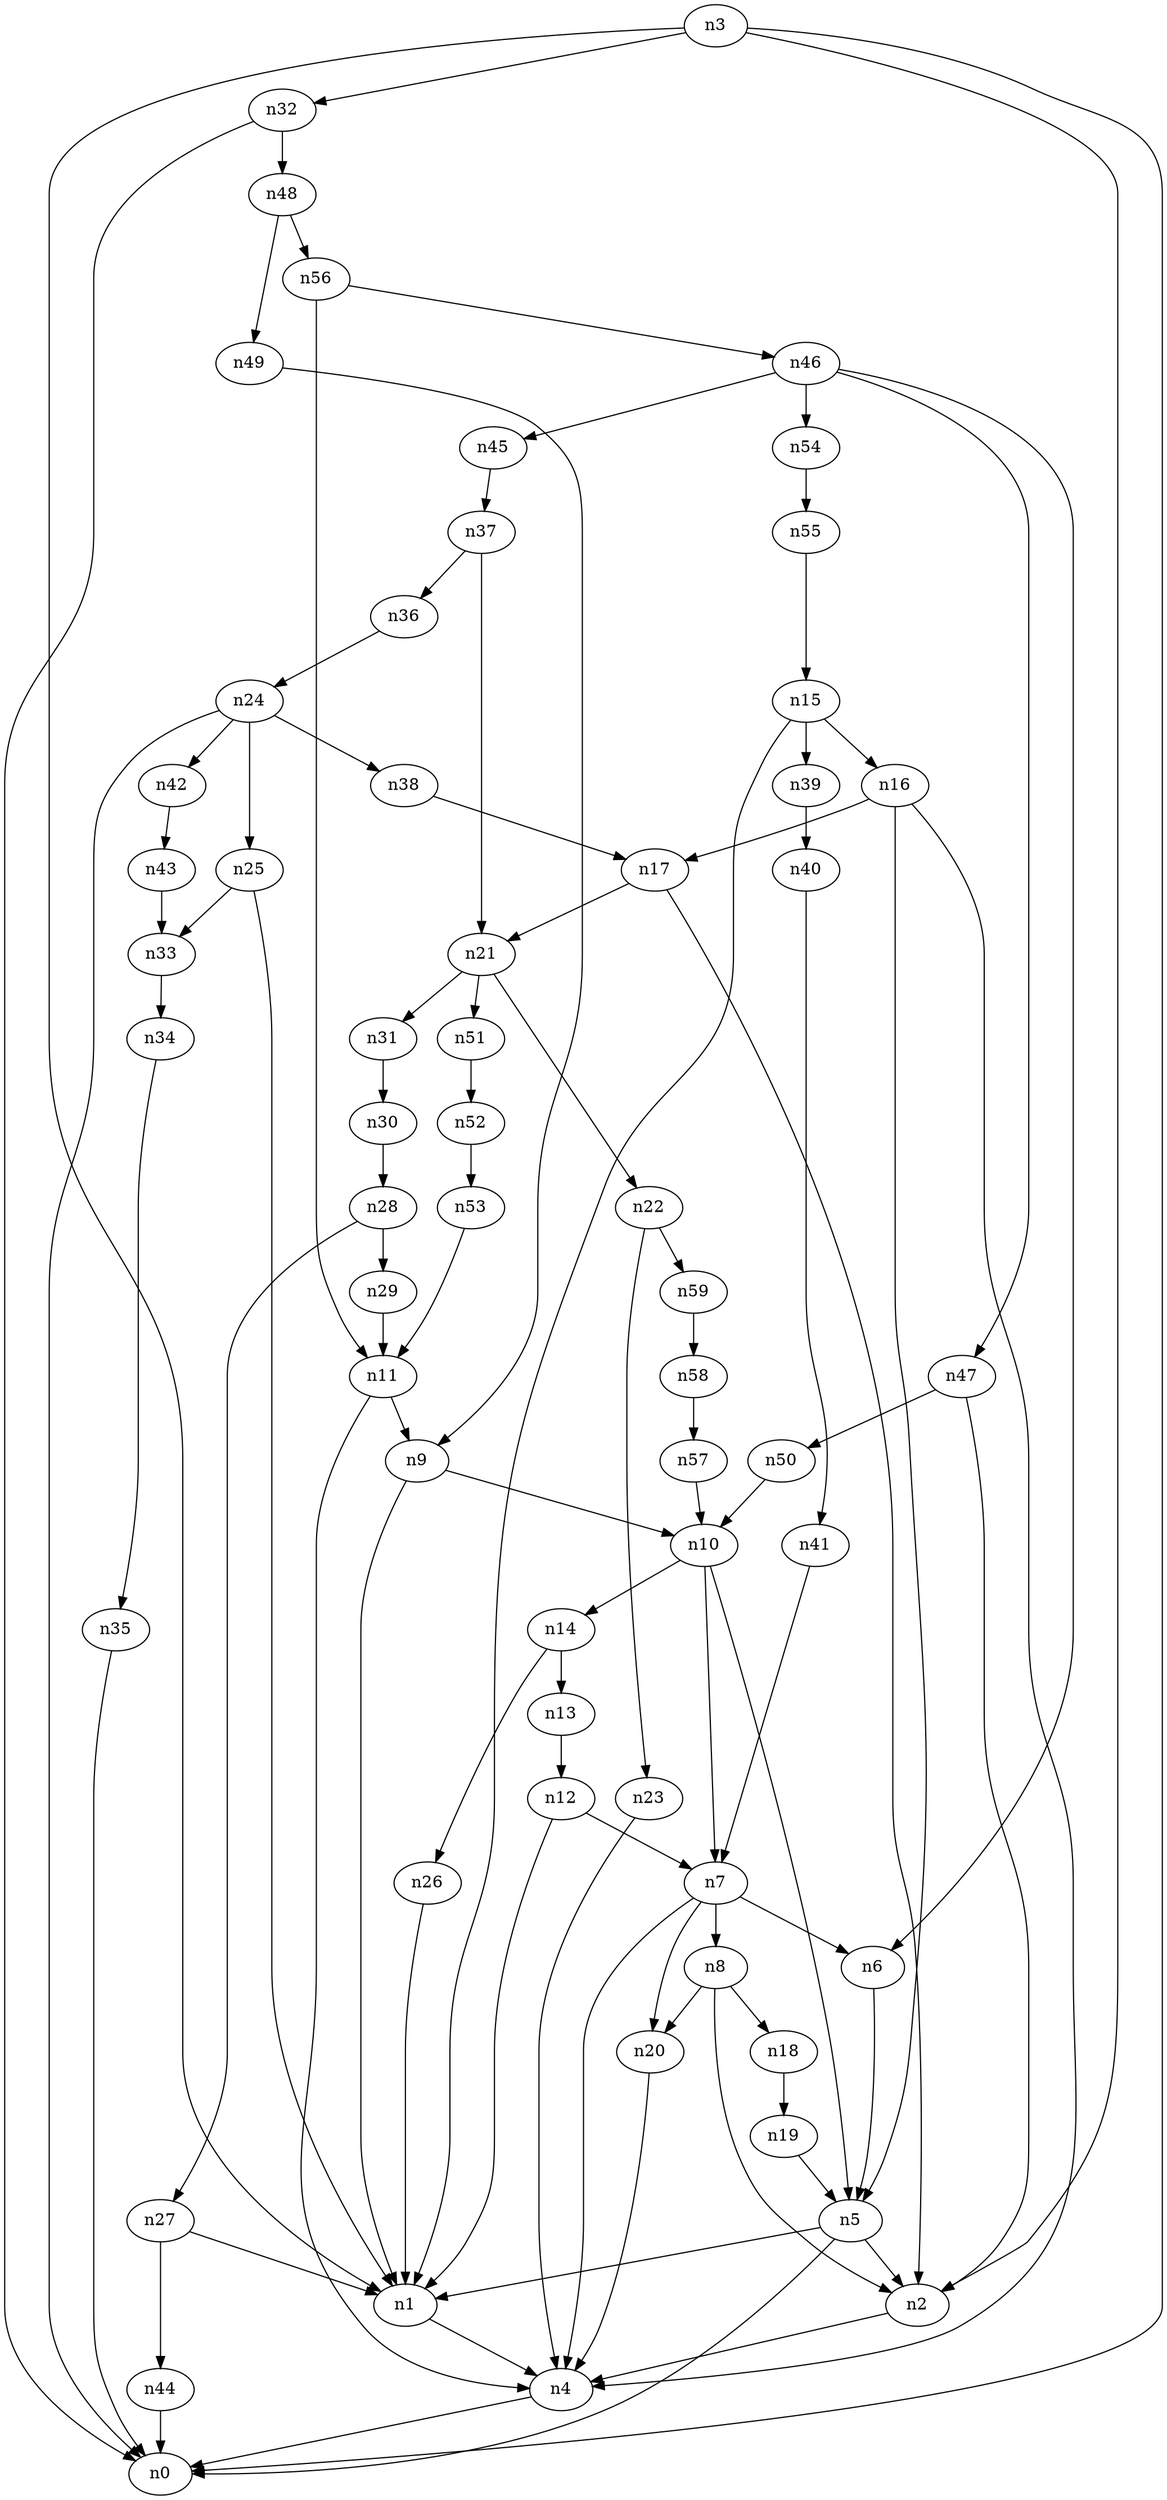digraph G {
	n1 -> n4	 [_graphml_id=e4];
	n2 -> n4	 [_graphml_id=e7];
	n3 -> n0	 [_graphml_id=e0];
	n3 -> n1	 [_graphml_id=e3];
	n3 -> n2	 [_graphml_id=e6];
	n3 -> n32	 [_graphml_id=e50];
	n4 -> n0	 [_graphml_id=e1];
	n5 -> n0	 [_graphml_id=e2];
	n5 -> n1	 [_graphml_id=e5];
	n5 -> n2	 [_graphml_id=e8];
	n6 -> n5	 [_graphml_id=e9];
	n7 -> n4	 [_graphml_id=e72];
	n7 -> n6	 [_graphml_id=e10];
	n7 -> n8	 [_graphml_id=e11];
	n7 -> n20	 [_graphml_id=e30];
	n8 -> n2	 [_graphml_id=e12];
	n8 -> n18	 [_graphml_id=e27];
	n8 -> n20	 [_graphml_id=e32];
	n9 -> n1	 [_graphml_id=e13];
	n9 -> n10	 [_graphml_id=e14];
	n10 -> n5	 [_graphml_id=e15];
	n10 -> n7	 [_graphml_id=e18];
	n10 -> n14	 [_graphml_id=e22];
	n11 -> n4	 [_graphml_id=e17];
	n11 -> n9	 [_graphml_id=e16];
	n12 -> n1	 [_graphml_id=e19];
	n12 -> n7	 [_graphml_id=e52];
	n13 -> n12	 [_graphml_id=e20];
	n14 -> n13	 [_graphml_id=e21];
	n14 -> n26	 [_graphml_id=e41];
	n15 -> n1	 [_graphml_id=e23];
	n15 -> n16	 [_graphml_id=e24];
	n15 -> n39	 [_graphml_id=e63];
	n16 -> n4	 [_graphml_id=e62];
	n16 -> n5	 [_graphml_id=e42];
	n16 -> n17	 [_graphml_id=e25];
	n17 -> n2	 [_graphml_id=e26];
	n17 -> n21	 [_graphml_id=e33];
	n18 -> n19	 [_graphml_id=e28];
	n19 -> n5	 [_graphml_id=e29];
	n20 -> n4	 [_graphml_id=e31];
	n21 -> n22	 [_graphml_id=e34];
	n21 -> n31	 [_graphml_id=e49];
	n21 -> n51	 [_graphml_id=e83];
	n22 -> n23	 [_graphml_id=e35];
	n22 -> n59	 [_graphml_id=e96];
	n23 -> n4	 [_graphml_id=e36];
	n24 -> n0	 [_graphml_id=e37];
	n24 -> n25	 [_graphml_id=e38];
	n24 -> n38	 [_graphml_id=e61];
	n24 -> n42	 [_graphml_id=e67];
	n25 -> n1	 [_graphml_id=e39];
	n25 -> n33	 [_graphml_id=e53];
	n26 -> n1	 [_graphml_id=e40];
	n27 -> n1	 [_graphml_id=e43];
	n27 -> n44	 [_graphml_id=e70];
	n28 -> n27	 [_graphml_id=e44];
	n28 -> n29	 [_graphml_id=e45];
	n29 -> n11	 [_graphml_id=e46];
	n30 -> n28	 [_graphml_id=e47];
	n31 -> n30	 [_graphml_id=e48];
	n32 -> n0	 [_graphml_id=e51];
	n32 -> n48	 [_graphml_id=e77];
	n33 -> n34	 [_graphml_id=e54];
	n34 -> n35	 [_graphml_id=e55];
	n35 -> n0	 [_graphml_id=e56];
	n36 -> n24	 [_graphml_id=e57];
	n37 -> n21	 [_graphml_id=e59];
	n37 -> n36	 [_graphml_id=e58];
	n38 -> n17	 [_graphml_id=e60];
	n39 -> n40	 [_graphml_id=e64];
	n40 -> n41	 [_graphml_id=e65];
	n41 -> n7	 [_graphml_id=e66];
	n42 -> n43	 [_graphml_id=e68];
	n43 -> n33	 [_graphml_id=e69];
	n44 -> n0	 [_graphml_id=e71];
	n45 -> n37	 [_graphml_id=e73];
	n46 -> n6	 [_graphml_id=e82];
	n46 -> n45	 [_graphml_id=e74];
	n46 -> n47	 [_graphml_id=e75];
	n46 -> n54	 [_graphml_id=e87];
	n47 -> n2	 [_graphml_id=e76];
	n47 -> n50	 [_graphml_id=e80];
	n48 -> n49	 [_graphml_id=e78];
	n48 -> n56	 [_graphml_id=e91];
	n49 -> n9	 [_graphml_id=e79];
	n50 -> n10	 [_graphml_id=e81];
	n51 -> n52	 [_graphml_id=e84];
	n52 -> n53	 [_graphml_id=e85];
	n53 -> n11	 [_graphml_id=e86];
	n54 -> n55	 [_graphml_id=e88];
	n55 -> n15	 [_graphml_id=e89];
	n56 -> n11	 [_graphml_id=e90];
	n56 -> n46	 [_graphml_id=e92];
	n57 -> n10	 [_graphml_id=e93];
	n58 -> n57	 [_graphml_id=e94];
	n59 -> n58	 [_graphml_id=e95];
}
